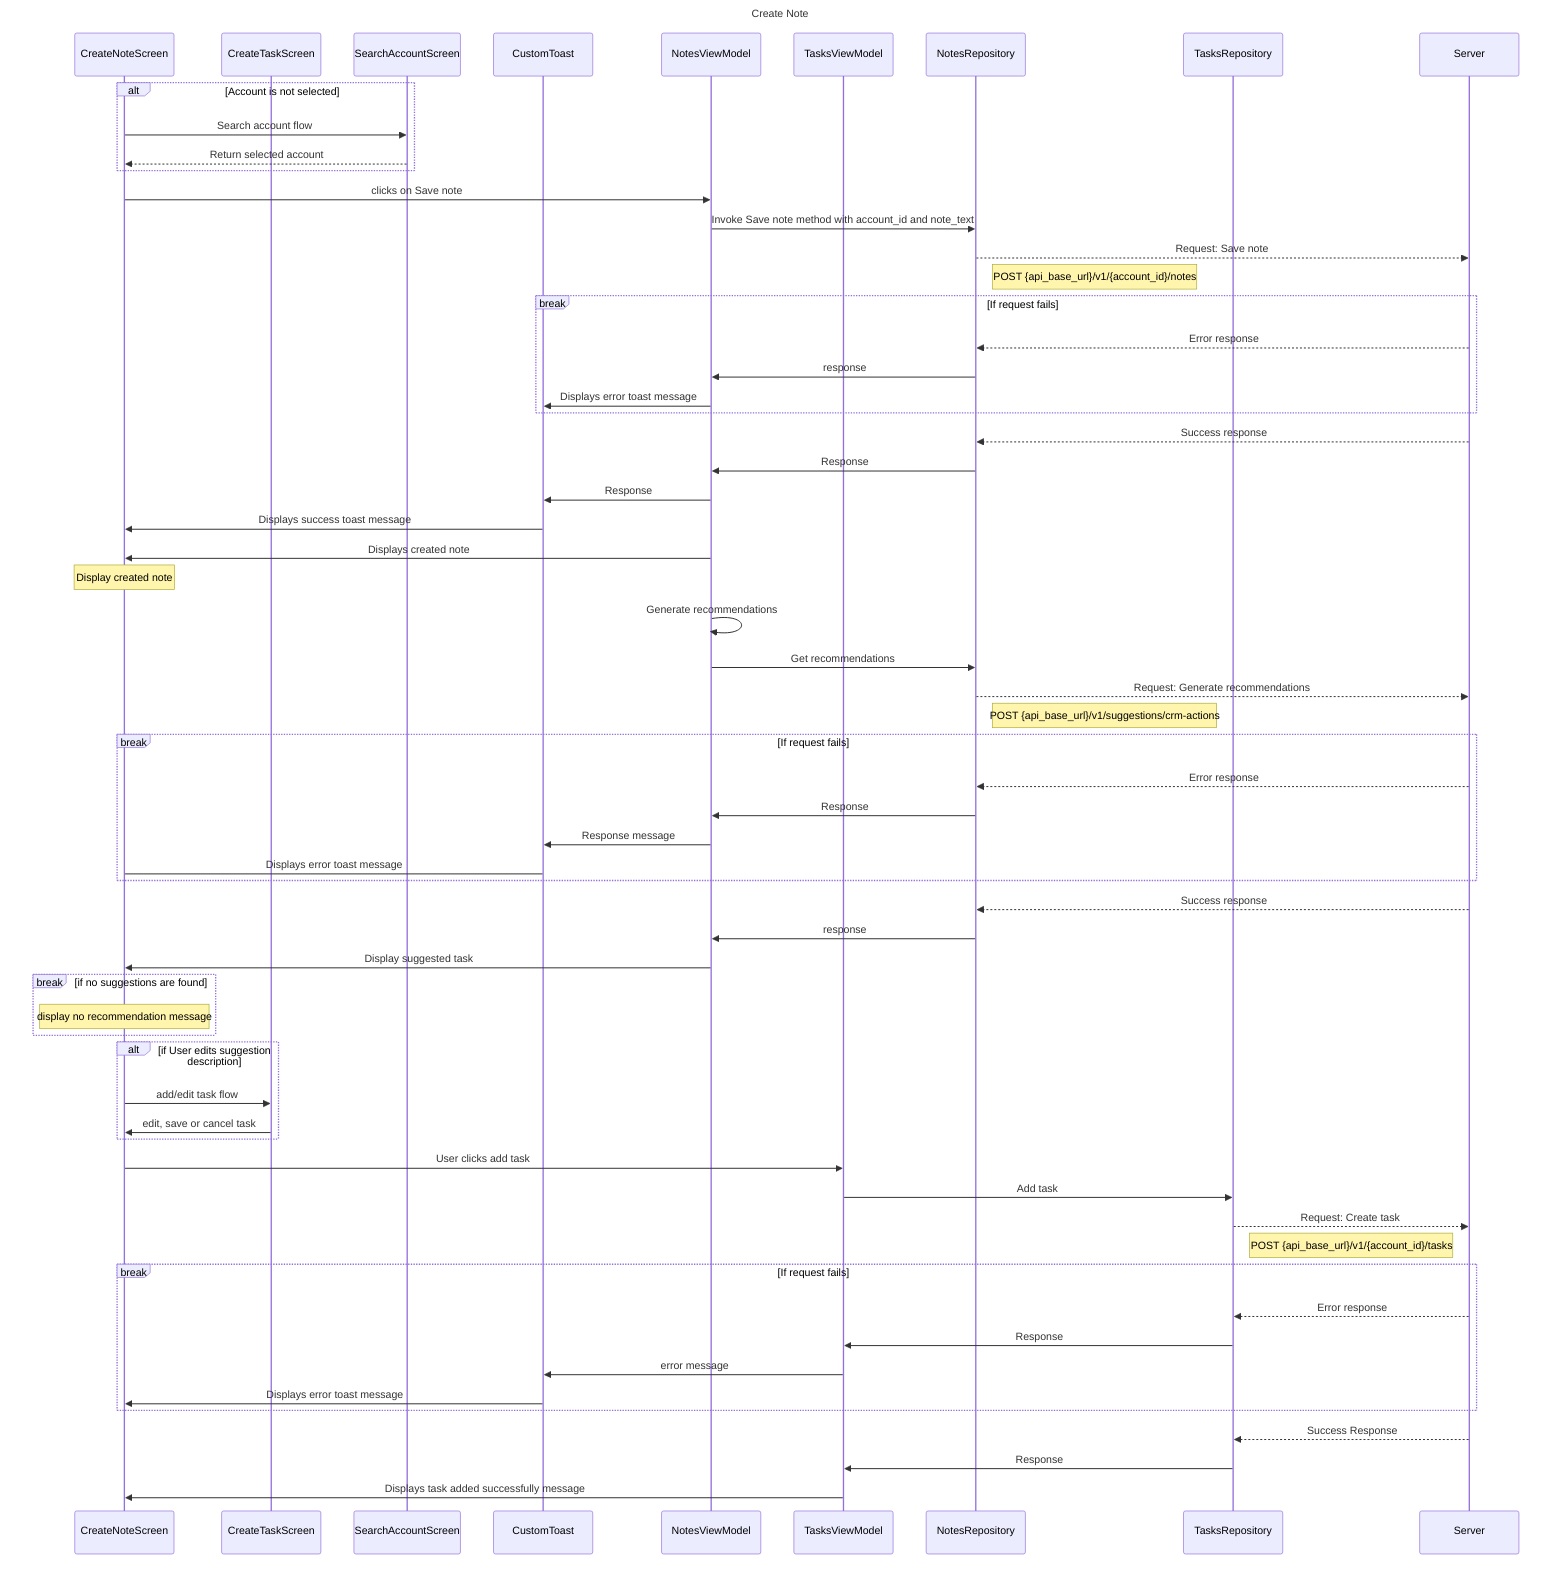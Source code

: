 sequenceDiagram
    title Create Note

    participant CNS as CreateNoteScreen
    participant CTS as CreateTaskScreen
    participant SAS as SearchAccountScreen
    participant CT as CustomToast
    participant NVM as NotesViewModel
    participant TVM as TasksViewModel
    participant NR as NotesRepository
    participant TR as TasksRepository
    participant S as Server

       alt  Account is not selected
            CNS->>SAS: Search account flow
            SAS-->>CNS: Return selected account
        end

        CNS->>NVM : clicks on Save note
        NVM->>NR: Invoke Save note method with account_id and note_text
        NR-->>S : Request: Save note
        note right of NR: POST {api_base_url}/v1/{account_id}/notes

    break If request fails
        S-->>NR: Error response
        NR->>NVM: response
        NVM->>CT: Displays error toast message
    end
    
    S-->>NR: Success response
    NR->>NVM: Response
    NVM->>CT: Response
    CT->>CNS: Displays success toast message 
    NVM->>CNS: Displays created note

    note over CNS: Display created note

    NVM->>NVM: Generate recommendations
    NVM->>NR: Get recommendations
    NR-->>S: Request: Generate recommendations
    note right of NR: POST {api_base_url}/v1/suggestions/crm-actions
    break If request fails
        S-->>NR: Error response
        NR->>NVM: Response
        NVM->>CT: Response message
        CT->CNS: Displays error toast message
    end
    S-->>NR: Success response
    NR->>NVM: response
    NVM->>CNS: Display suggested task

    break if no suggestions are found
    note over CNS: display no recommendation message
    end

    alt if User edits suggestion description
    CNS->>CTS: add/edit task flow
    CTS->>CNS: edit, save or cancel task
    end

    CNS->>TVM: User clicks add task
    TVM->>TR: Add task
    TR-->>S: Request: Create task
    note right of TR: POST {api_base_url}/v1/{account_id}/tasks

    break If request fails
        S-->>TR: Error response
        TR->>TVM: Response
        TVM->>CT: error message
        CT->>CNS: Displays error toast message
    end

    S-->>TR: Success Response
    TR->>TVM: Response
    TVM->>CNS: Displays task added successfully message